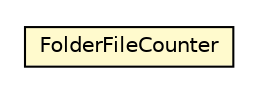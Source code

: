 #!/usr/local/bin/dot
#
# Class diagram 
# Generated by UMLGraph version R5_6-24-gf6e263 (http://www.umlgraph.org/)
#

digraph G {
	edge [fontname="Helvetica",fontsize=10,labelfontname="Helvetica",labelfontsize=10];
	node [fontname="Helvetica",fontsize=10,shape=plaintext];
	nodesep=0.25;
	ranksep=0.5;
	// org.osmdroid.mtp.util.FolderFileCounter
	c184 [label=<<table title="org.osmdroid.mtp.util.FolderFileCounter" border="0" cellborder="1" cellspacing="0" cellpadding="2" port="p" bgcolor="lemonChiffon" href="./FolderFileCounter.html">
		<tr><td><table border="0" cellspacing="0" cellpadding="1">
<tr><td align="center" balign="center"> FolderFileCounter </td></tr>
		</table></td></tr>
		</table>>, URL="./FolderFileCounter.html", fontname="Helvetica", fontcolor="black", fontsize=10.0];
}

